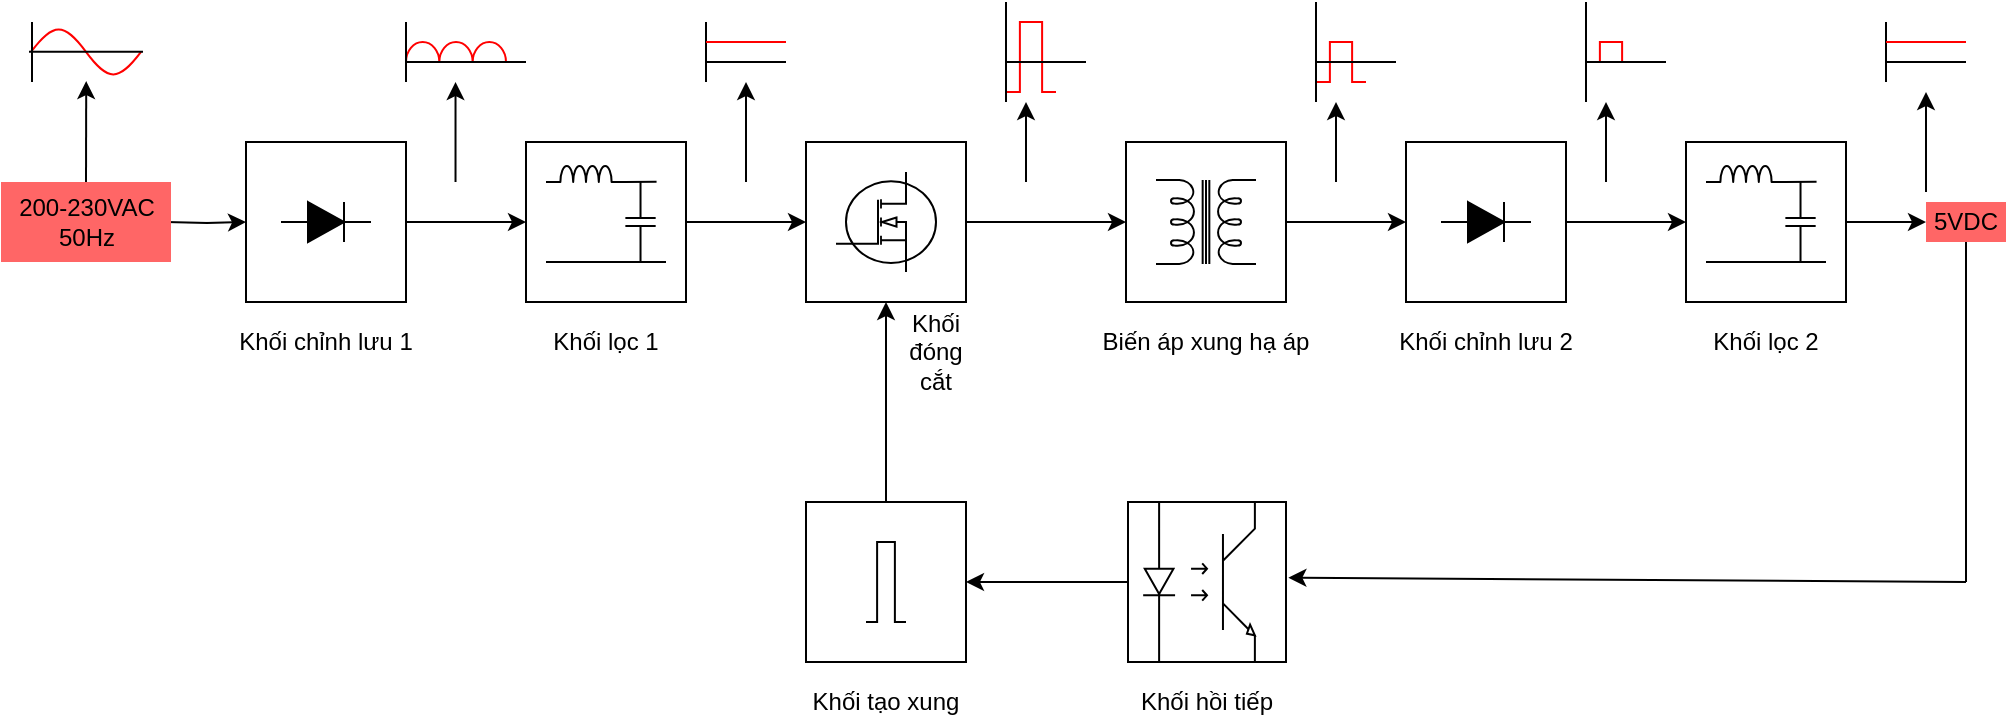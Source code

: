 <mxfile version="13.9.9" type="device"><diagram id="kXlX-AvxcL93v66EN-SS" name="Page-1"><mxGraphModel dx="1100" dy="433" grid="1" gridSize="10" guides="1" tooltips="1" connect="1" arrows="1" fold="1" page="1" pageScale="1" pageWidth="850" pageHeight="1100" math="0" shadow="0"><root><mxCell id="0"/><mxCell id="1" parent="0"/><mxCell id="2bdO5dBUbuhcQMpqRZEW-5" value="" style="edgeStyle=orthogonalEdgeStyle;rounded=0;orthogonalLoop=1;jettySize=auto;html=1;" edge="1" parent="1"><mxGeometry relative="1" as="geometry"><mxPoint x="160" y="200" as="sourcePoint"/><mxPoint x="200" y="200" as="targetPoint"/></mxGeometry></mxCell><mxCell id="2bdO5dBUbuhcQMpqRZEW-6" value="" style="pointerEvents=1;verticalLabelPosition=bottom;shadow=0;dashed=0;align=center;html=1;verticalAlign=top;shape=mxgraph.electrical.waveforms.sine_wave;strokeColor=#FF0000;" vertex="1" parent="1"><mxGeometry x="92.5" y="100" width="55" height="30" as="geometry"/></mxCell><mxCell id="2bdO5dBUbuhcQMpqRZEW-12" style="edgeStyle=orthogonalEdgeStyle;rounded=0;orthogonalLoop=1;jettySize=auto;html=1;entryX=0;entryY=0.5;entryDx=0;entryDy=0;" edge="1" parent="1" source="2bdO5dBUbuhcQMpqRZEW-7" target="2bdO5dBUbuhcQMpqRZEW-11"><mxGeometry relative="1" as="geometry"/></mxCell><mxCell id="2bdO5dBUbuhcQMpqRZEW-7" value="" style="whiteSpace=wrap;html=1;aspect=fixed;" vertex="1" parent="1"><mxGeometry x="200" y="160" width="80" height="80" as="geometry"/></mxCell><mxCell id="2bdO5dBUbuhcQMpqRZEW-8" value="" style="pointerEvents=1;fillColor=strokeColor;verticalLabelPosition=bottom;shadow=0;dashed=0;align=center;html=1;verticalAlign=top;shape=mxgraph.electrical.diodes.diode;" vertex="1" parent="1"><mxGeometry x="217.5" y="190" width="45" height="20" as="geometry"/></mxCell><mxCell id="2bdO5dBUbuhcQMpqRZEW-9" value="200-230VAC&lt;br&gt;50Hz" style="text;html=1;strokeColor=none;fillColor=#FF6666;align=center;verticalAlign=middle;whiteSpace=wrap;rounded=0;" vertex="1" parent="1"><mxGeometry x="77.5" y="180" width="85" height="40" as="geometry"/></mxCell><mxCell id="2bdO5dBUbuhcQMpqRZEW-10" value="Khối chỉnh lưu 1" style="text;html=1;strokeColor=none;fillColor=none;align=center;verticalAlign=middle;whiteSpace=wrap;rounded=0;" vertex="1" parent="1"><mxGeometry x="195" y="250" width="90" height="20" as="geometry"/></mxCell><mxCell id="2bdO5dBUbuhcQMpqRZEW-24" style="edgeStyle=orthogonalEdgeStyle;rounded=0;orthogonalLoop=1;jettySize=auto;html=1;entryX=0;entryY=0.5;entryDx=0;entryDy=0;" edge="1" parent="1" source="2bdO5dBUbuhcQMpqRZEW-11" target="2bdO5dBUbuhcQMpqRZEW-22"><mxGeometry relative="1" as="geometry"/></mxCell><mxCell id="2bdO5dBUbuhcQMpqRZEW-11" value="" style="whiteSpace=wrap;html=1;aspect=fixed;" vertex="1" parent="1"><mxGeometry x="340" y="160" width="80" height="80" as="geometry"/></mxCell><mxCell id="2bdO5dBUbuhcQMpqRZEW-13" value="" style="verticalLabelPosition=bottom;shadow=0;dashed=0;align=center;html=1;verticalAlign=top;shape=mxgraph.electrical.rot_mech.field;pointerEvents=1;strokeColor=#FF0000;" vertex="1" parent="1"><mxGeometry x="280" y="110" width="50" height="10" as="geometry"/></mxCell><mxCell id="2bdO5dBUbuhcQMpqRZEW-14" value="Khối lọc 1" style="text;html=1;strokeColor=none;fillColor=none;align=center;verticalAlign=middle;whiteSpace=wrap;rounded=0;" vertex="1" parent="1"><mxGeometry x="350" y="245" width="60" height="30" as="geometry"/></mxCell><mxCell id="2bdO5dBUbuhcQMpqRZEW-15" value="" style="endArrow=classic;html=1;exitX=0.5;exitY=0;exitDx=0;exitDy=0;entryX=0.502;entryY=0.985;entryDx=0;entryDy=0;entryPerimeter=0;" edge="1" parent="1" source="2bdO5dBUbuhcQMpqRZEW-9" target="2bdO5dBUbuhcQMpqRZEW-6"><mxGeometry width="50" height="50" relative="1" as="geometry"><mxPoint x="100" y="180" as="sourcePoint"/><mxPoint x="150" y="130" as="targetPoint"/></mxGeometry></mxCell><mxCell id="2bdO5dBUbuhcQMpqRZEW-16" value="" style="endArrow=classic;html=1;" edge="1" parent="1"><mxGeometry width="50" height="50" relative="1" as="geometry"><mxPoint x="304.76" y="180" as="sourcePoint"/><mxPoint x="304.76" y="130" as="targetPoint"/></mxGeometry></mxCell><mxCell id="2bdO5dBUbuhcQMpqRZEW-17" value="" style="pointerEvents=1;verticalLabelPosition=bottom;shadow=0;dashed=0;align=center;html=1;verticalAlign=top;shape=mxgraph.electrical.inductors.inductor_3;" vertex="1" parent="1"><mxGeometry x="350" y="172" width="40" height="8" as="geometry"/></mxCell><mxCell id="2bdO5dBUbuhcQMpqRZEW-18" value="" style="pointerEvents=1;verticalLabelPosition=bottom;shadow=0;dashed=0;align=center;html=1;verticalAlign=top;shape=mxgraph.electrical.capacitors.capacitor_1;rotation=-90;" vertex="1" parent="1"><mxGeometry x="377.26" y="192.44" width="40" height="15.15" as="geometry"/></mxCell><mxCell id="2bdO5dBUbuhcQMpqRZEW-19" value="" style="endArrow=none;html=1;entryX=1.003;entryY=1.03;entryDx=0;entryDy=0;entryPerimeter=0;" edge="1" parent="1" target="2bdO5dBUbuhcQMpqRZEW-18"><mxGeometry width="50" height="50" relative="1" as="geometry"><mxPoint x="390" y="180" as="sourcePoint"/><mxPoint x="460" y="130" as="targetPoint"/></mxGeometry></mxCell><mxCell id="2bdO5dBUbuhcQMpqRZEW-21" value="" style="endArrow=none;html=1;" edge="1" parent="1"><mxGeometry width="50" height="50" relative="1" as="geometry"><mxPoint x="350" y="220" as="sourcePoint"/><mxPoint x="410" y="220" as="targetPoint"/></mxGeometry></mxCell><mxCell id="2bdO5dBUbuhcQMpqRZEW-38" style="edgeStyle=orthogonalEdgeStyle;rounded=0;orthogonalLoop=1;jettySize=auto;html=1;entryX=0;entryY=0.5;entryDx=0;entryDy=0;strokeColor=#000000;" edge="1" parent="1" source="2bdO5dBUbuhcQMpqRZEW-22" target="2bdO5dBUbuhcQMpqRZEW-37"><mxGeometry relative="1" as="geometry"/></mxCell><mxCell id="2bdO5dBUbuhcQMpqRZEW-22" value="" style="whiteSpace=wrap;html=1;aspect=fixed;" vertex="1" parent="1"><mxGeometry x="480" y="160" width="80" height="80" as="geometry"/></mxCell><mxCell id="2bdO5dBUbuhcQMpqRZEW-25" value="" style="endArrow=classic;html=1;" edge="1" parent="1"><mxGeometry width="50" height="50" relative="1" as="geometry"><mxPoint x="450" y="180" as="sourcePoint"/><mxPoint x="450" y="130" as="targetPoint"/></mxGeometry></mxCell><mxCell id="2bdO5dBUbuhcQMpqRZEW-27" value="" style="endArrow=none;html=1;" edge="1" parent="1"><mxGeometry width="50" height="50" relative="1" as="geometry"><mxPoint x="93" y="130" as="sourcePoint"/><mxPoint x="93" y="100" as="targetPoint"/></mxGeometry></mxCell><mxCell id="2bdO5dBUbuhcQMpqRZEW-28" value="" style="endArrow=none;html=1;" edge="1" parent="1"><mxGeometry width="50" height="50" relative="1" as="geometry"><mxPoint x="91.5" y="114.92" as="sourcePoint"/><mxPoint x="148.5" y="114.92" as="targetPoint"/></mxGeometry></mxCell><mxCell id="2bdO5dBUbuhcQMpqRZEW-29" value="" style="endArrow=none;html=1;" edge="1" parent="1"><mxGeometry width="50" height="50" relative="1" as="geometry"><mxPoint x="280" y="130" as="sourcePoint"/><mxPoint x="280" y="100" as="targetPoint"/></mxGeometry></mxCell><mxCell id="2bdO5dBUbuhcQMpqRZEW-30" value="" style="endArrow=none;html=1;" edge="1" parent="1"><mxGeometry width="50" height="50" relative="1" as="geometry"><mxPoint x="280" y="120" as="sourcePoint"/><mxPoint x="340" y="120" as="targetPoint"/></mxGeometry></mxCell><mxCell id="2bdO5dBUbuhcQMpqRZEW-31" value="" style="endArrow=none;html=1;" edge="1" parent="1"><mxGeometry width="50" height="50" relative="1" as="geometry"><mxPoint x="430" y="130" as="sourcePoint"/><mxPoint x="430" y="100" as="targetPoint"/></mxGeometry></mxCell><mxCell id="2bdO5dBUbuhcQMpqRZEW-32" value="" style="endArrow=none;html=1;" edge="1" parent="1"><mxGeometry width="50" height="50" relative="1" as="geometry"><mxPoint x="430" y="120" as="sourcePoint"/><mxPoint x="470" y="120" as="targetPoint"/></mxGeometry></mxCell><mxCell id="2bdO5dBUbuhcQMpqRZEW-33" value="" style="endArrow=none;html=1;strokeColor=#FF0000;" edge="1" parent="1"><mxGeometry width="50" height="50" relative="1" as="geometry"><mxPoint x="430" y="110" as="sourcePoint"/><mxPoint x="470" y="110" as="targetPoint"/></mxGeometry></mxCell><mxCell id="2bdO5dBUbuhcQMpqRZEW-35" value="" style="verticalLabelPosition=bottom;shadow=0;dashed=0;align=center;html=1;verticalAlign=top;shape=mxgraph.electrical.mosfets1.mosfet_ic_n;strokeColor=#000000;" vertex="1" parent="1"><mxGeometry x="495" y="175.02" width="50" height="50" as="geometry"/></mxCell><mxCell id="2bdO5dBUbuhcQMpqRZEW-36" value="Khối đóng cắt" style="text;html=1;strokeColor=none;fillColor=none;align=center;verticalAlign=middle;whiteSpace=wrap;rounded=0;" vertex="1" parent="1"><mxGeometry x="525" y="255" width="40" height="20" as="geometry"/></mxCell><mxCell id="2bdO5dBUbuhcQMpqRZEW-50" style="edgeStyle=orthogonalEdgeStyle;rounded=0;orthogonalLoop=1;jettySize=auto;html=1;entryX=0;entryY=0.5;entryDx=0;entryDy=0;strokeColor=#000000;" edge="1" parent="1" source="2bdO5dBUbuhcQMpqRZEW-37" target="2bdO5dBUbuhcQMpqRZEW-48"><mxGeometry relative="1" as="geometry"/></mxCell><mxCell id="2bdO5dBUbuhcQMpqRZEW-37" value="" style="whiteSpace=wrap;html=1;aspect=fixed;strokeColor=#000000;" vertex="1" parent="1"><mxGeometry x="640" y="160" width="80" height="80" as="geometry"/></mxCell><mxCell id="2bdO5dBUbuhcQMpqRZEW-39" value="" style="pointerEvents=1;verticalLabelPosition=bottom;shadow=0;dashed=0;align=center;html=1;verticalAlign=top;shape=mxgraph.electrical.waveforms.pulse_1;strokeColor=#FF0000;" vertex="1" parent="1"><mxGeometry x="580" y="100" width="25" height="35" as="geometry"/></mxCell><mxCell id="2bdO5dBUbuhcQMpqRZEW-40" value="" style="endArrow=none;html=1;strokeColor=#000000;" edge="1" parent="1"><mxGeometry width="50" height="50" relative="1" as="geometry"><mxPoint x="580" y="120" as="sourcePoint"/><mxPoint x="620" y="120" as="targetPoint"/><Array as="points"/></mxGeometry></mxCell><mxCell id="2bdO5dBUbuhcQMpqRZEW-41" value="" style="endArrow=none;html=1;strokeColor=#000000;" edge="1" parent="1"><mxGeometry width="50" height="50" relative="1" as="geometry"><mxPoint x="580" y="140" as="sourcePoint"/><mxPoint x="580" y="90" as="targetPoint"/></mxGeometry></mxCell><mxCell id="2bdO5dBUbuhcQMpqRZEW-44" value="" style="endArrow=classic;html=1;strokeColor=#000000;" edge="1" parent="1"><mxGeometry width="50" height="50" relative="1" as="geometry"><mxPoint x="590" y="180" as="sourcePoint"/><mxPoint x="590" y="140" as="targetPoint"/></mxGeometry></mxCell><mxCell id="2bdO5dBUbuhcQMpqRZEW-45" value="" style="pointerEvents=1;verticalLabelPosition=bottom;shadow=0;dashed=0;align=center;html=1;verticalAlign=top;shape=mxgraph.electrical.inductors.transformer_2;strokeColor=#000000;rotation=-90;" vertex="1" parent="1"><mxGeometry x="659" y="175" width="42" height="50" as="geometry"/></mxCell><mxCell id="2bdO5dBUbuhcQMpqRZEW-46" value="Biến áp xung hạ áp" style="text;html=1;strokeColor=none;fillColor=none;align=center;verticalAlign=middle;whiteSpace=wrap;rounded=0;" vertex="1" parent="1"><mxGeometry x="625" y="250" width="110" height="20" as="geometry"/></mxCell><mxCell id="2bdO5dBUbuhcQMpqRZEW-58" style="edgeStyle=orthogonalEdgeStyle;rounded=0;orthogonalLoop=1;jettySize=auto;html=1;strokeColor=#000000;" edge="1" parent="1" source="2bdO5dBUbuhcQMpqRZEW-48" target="2bdO5dBUbuhcQMpqRZEW-52"><mxGeometry relative="1" as="geometry"/></mxCell><mxCell id="2bdO5dBUbuhcQMpqRZEW-48" value="" style="whiteSpace=wrap;html=1;aspect=fixed;" vertex="1" parent="1"><mxGeometry x="780" y="160" width="80" height="80" as="geometry"/></mxCell><mxCell id="2bdO5dBUbuhcQMpqRZEW-49" value="" style="pointerEvents=1;fillColor=strokeColor;verticalLabelPosition=bottom;shadow=0;dashed=0;align=center;html=1;verticalAlign=top;shape=mxgraph.electrical.diodes.diode;" vertex="1" parent="1"><mxGeometry x="797.5" y="190" width="45" height="20" as="geometry"/></mxCell><mxCell id="2bdO5dBUbuhcQMpqRZEW-51" value="Khối chỉnh lưu 2" style="text;html=1;strokeColor=none;fillColor=none;align=center;verticalAlign=middle;whiteSpace=wrap;rounded=0;" vertex="1" parent="1"><mxGeometry x="775" y="250" width="90" height="20" as="geometry"/></mxCell><mxCell id="2bdO5dBUbuhcQMpqRZEW-67" style="edgeStyle=orthogonalEdgeStyle;rounded=0;orthogonalLoop=1;jettySize=auto;html=1;strokeColor=#000000;" edge="1" parent="1" source="2bdO5dBUbuhcQMpqRZEW-52" target="2bdO5dBUbuhcQMpqRZEW-66"><mxGeometry relative="1" as="geometry"/></mxCell><mxCell id="2bdO5dBUbuhcQMpqRZEW-52" value="" style="whiteSpace=wrap;html=1;aspect=fixed;" vertex="1" parent="1"><mxGeometry x="920" y="160" width="80" height="80" as="geometry"/></mxCell><mxCell id="2bdO5dBUbuhcQMpqRZEW-53" value="Khối lọc 2" style="text;html=1;strokeColor=none;fillColor=none;align=center;verticalAlign=middle;whiteSpace=wrap;rounded=0;" vertex="1" parent="1"><mxGeometry x="930" y="245" width="60" height="30" as="geometry"/></mxCell><mxCell id="2bdO5dBUbuhcQMpqRZEW-54" value="" style="pointerEvents=1;verticalLabelPosition=bottom;shadow=0;dashed=0;align=center;html=1;verticalAlign=top;shape=mxgraph.electrical.inductors.inductor_3;" vertex="1" parent="1"><mxGeometry x="930" y="172" width="40" height="8" as="geometry"/></mxCell><mxCell id="2bdO5dBUbuhcQMpqRZEW-55" value="" style="pointerEvents=1;verticalLabelPosition=bottom;shadow=0;dashed=0;align=center;html=1;verticalAlign=top;shape=mxgraph.electrical.capacitors.capacitor_1;rotation=-90;" vertex="1" parent="1"><mxGeometry x="957.26" y="192.44" width="40" height="15.15" as="geometry"/></mxCell><mxCell id="2bdO5dBUbuhcQMpqRZEW-56" value="" style="endArrow=none;html=1;entryX=1.003;entryY=1.03;entryDx=0;entryDy=0;entryPerimeter=0;" edge="1" parent="1" target="2bdO5dBUbuhcQMpqRZEW-55"><mxGeometry width="50" height="50" relative="1" as="geometry"><mxPoint x="970" y="180" as="sourcePoint"/><mxPoint x="1040" y="130" as="targetPoint"/></mxGeometry></mxCell><mxCell id="2bdO5dBUbuhcQMpqRZEW-57" value="" style="endArrow=none;html=1;" edge="1" parent="1"><mxGeometry width="50" height="50" relative="1" as="geometry"><mxPoint x="930" y="220" as="sourcePoint"/><mxPoint x="990" y="220" as="targetPoint"/></mxGeometry></mxCell><mxCell id="2bdO5dBUbuhcQMpqRZEW-59" value="" style="pointerEvents=1;verticalLabelPosition=bottom;shadow=0;dashed=0;align=center;html=1;verticalAlign=top;shape=mxgraph.electrical.waveforms.pulse_1;strokeColor=#FF0000;" vertex="1" parent="1"><mxGeometry x="735" y="110" width="25" height="20" as="geometry"/></mxCell><mxCell id="2bdO5dBUbuhcQMpqRZEW-60" value="" style="endArrow=none;html=1;strokeColor=#000000;" edge="1" parent="1"><mxGeometry width="50" height="50" relative="1" as="geometry"><mxPoint x="735" y="140" as="sourcePoint"/><mxPoint x="735" y="90" as="targetPoint"/></mxGeometry></mxCell><mxCell id="2bdO5dBUbuhcQMpqRZEW-61" value="" style="endArrow=classic;html=1;strokeColor=#000000;" edge="1" parent="1"><mxGeometry width="50" height="50" relative="1" as="geometry"><mxPoint x="745" y="180" as="sourcePoint"/><mxPoint x="745" y="140" as="targetPoint"/></mxGeometry></mxCell><mxCell id="2bdO5dBUbuhcQMpqRZEW-62" value="" style="endArrow=none;html=1;strokeColor=#000000;" edge="1" parent="1"><mxGeometry width="50" height="50" relative="1" as="geometry"><mxPoint x="735" y="120" as="sourcePoint"/><mxPoint x="775" y="120" as="targetPoint"/><Array as="points"/></mxGeometry></mxCell><mxCell id="2bdO5dBUbuhcQMpqRZEW-63" value="" style="endArrow=none;html=1;" edge="1" parent="1"><mxGeometry width="50" height="50" relative="1" as="geometry"><mxPoint x="1020" y="130" as="sourcePoint"/><mxPoint x="1020" y="100" as="targetPoint"/></mxGeometry></mxCell><mxCell id="2bdO5dBUbuhcQMpqRZEW-64" value="" style="endArrow=none;html=1;" edge="1" parent="1"><mxGeometry width="50" height="50" relative="1" as="geometry"><mxPoint x="1020" y="120" as="sourcePoint"/><mxPoint x="1060" y="120" as="targetPoint"/></mxGeometry></mxCell><mxCell id="2bdO5dBUbuhcQMpqRZEW-65" value="" style="endArrow=none;html=1;strokeColor=#FF0000;" edge="1" parent="1"><mxGeometry width="50" height="50" relative="1" as="geometry"><mxPoint x="1020" y="110" as="sourcePoint"/><mxPoint x="1060" y="110" as="targetPoint"/></mxGeometry></mxCell><mxCell id="2bdO5dBUbuhcQMpqRZEW-66" value="5VDC" style="text;html=1;strokeColor=none;fillColor=#FF6666;align=center;verticalAlign=middle;whiteSpace=wrap;rounded=0;" vertex="1" parent="1"><mxGeometry x="1040" y="190" width="40" height="20" as="geometry"/></mxCell><mxCell id="2bdO5dBUbuhcQMpqRZEW-68" value="" style="endArrow=classic;html=1;strokeColor=#000000;" edge="1" parent="1"><mxGeometry width="50" height="50" relative="1" as="geometry"><mxPoint x="1040" y="185" as="sourcePoint"/><mxPoint x="1040" y="135" as="targetPoint"/></mxGeometry></mxCell><mxCell id="2bdO5dBUbuhcQMpqRZEW-69" value="" style="pointerEvents=1;verticalLabelPosition=bottom;shadow=0;dashed=0;align=center;html=1;verticalAlign=top;shape=mxgraph.electrical.waveforms.pulse_1;strokeColor=#FF0000;" vertex="1" parent="1"><mxGeometry x="870" y="110" width="25" height="10" as="geometry"/></mxCell><mxCell id="2bdO5dBUbuhcQMpqRZEW-70" value="" style="endArrow=none;html=1;strokeColor=#000000;" edge="1" parent="1"><mxGeometry width="50" height="50" relative="1" as="geometry"><mxPoint x="870.0" y="140" as="sourcePoint"/><mxPoint x="870.0" y="90" as="targetPoint"/></mxGeometry></mxCell><mxCell id="2bdO5dBUbuhcQMpqRZEW-71" value="" style="endArrow=none;html=1;strokeColor=#000000;" edge="1" parent="1"><mxGeometry width="50" height="50" relative="1" as="geometry"><mxPoint x="870.0" y="120" as="sourcePoint"/><mxPoint x="910.0" y="120" as="targetPoint"/><Array as="points"/></mxGeometry></mxCell><mxCell id="2bdO5dBUbuhcQMpqRZEW-72" value="" style="endArrow=classic;html=1;strokeColor=#000000;" edge="1" parent="1"><mxGeometry width="50" height="50" relative="1" as="geometry"><mxPoint x="880" y="180" as="sourcePoint"/><mxPoint x="880" y="140" as="targetPoint"/></mxGeometry></mxCell><mxCell id="2bdO5dBUbuhcQMpqRZEW-74" value="Khối hồi tiếp" style="text;html=1;strokeColor=none;fillColor=none;align=center;verticalAlign=middle;whiteSpace=wrap;rounded=0;" vertex="1" parent="1"><mxGeometry x="641" y="430" width="79" height="20" as="geometry"/></mxCell><mxCell id="2bdO5dBUbuhcQMpqRZEW-85" style="edgeStyle=orthogonalEdgeStyle;rounded=0;orthogonalLoop=1;jettySize=auto;html=1;entryX=1;entryY=0.5;entryDx=0;entryDy=0;strokeColor=#000000;" edge="1" parent="1" source="2bdO5dBUbuhcQMpqRZEW-80" target="2bdO5dBUbuhcQMpqRZEW-83"><mxGeometry relative="1" as="geometry"/></mxCell><mxCell id="2bdO5dBUbuhcQMpqRZEW-80" value="" style="verticalLabelPosition=bottom;shadow=0;dashed=0;align=center;html=1;verticalAlign=top;shape=mxgraph.electrical.opto_electronics.opto-coupler;strokeColor=#000000;" vertex="1" parent="1"><mxGeometry x="641" y="340" width="79" height="80" as="geometry"/></mxCell><mxCell id="2bdO5dBUbuhcQMpqRZEW-81" value="" style="endArrow=none;html=1;strokeColor=#000000;entryX=0.5;entryY=1;entryDx=0;entryDy=0;" edge="1" parent="1" target="2bdO5dBUbuhcQMpqRZEW-66"><mxGeometry width="50" height="50" relative="1" as="geometry"><mxPoint x="1060" y="380" as="sourcePoint"/><mxPoint x="1030" y="240" as="targetPoint"/></mxGeometry></mxCell><mxCell id="2bdO5dBUbuhcQMpqRZEW-82" value="" style="endArrow=classic;html=1;strokeColor=#000000;entryX=1.015;entryY=0.473;entryDx=0;entryDy=0;entryPerimeter=0;" edge="1" parent="1" target="2bdO5dBUbuhcQMpqRZEW-80"><mxGeometry width="50" height="50" relative="1" as="geometry"><mxPoint x="1060" y="380" as="sourcePoint"/><mxPoint x="920" y="350" as="targetPoint"/></mxGeometry></mxCell><mxCell id="2bdO5dBUbuhcQMpqRZEW-87" style="edgeStyle=orthogonalEdgeStyle;rounded=0;orthogonalLoop=1;jettySize=auto;html=1;entryX=0.5;entryY=1;entryDx=0;entryDy=0;strokeColor=#000000;" edge="1" parent="1" source="2bdO5dBUbuhcQMpqRZEW-83" target="2bdO5dBUbuhcQMpqRZEW-22"><mxGeometry relative="1" as="geometry"/></mxCell><mxCell id="2bdO5dBUbuhcQMpqRZEW-83" value="" style="whiteSpace=wrap;html=1;aspect=fixed;strokeColor=#000000;fillColor=#FFFFFF;" vertex="1" parent="1"><mxGeometry x="480" y="340" width="80" height="80" as="geometry"/></mxCell><mxCell id="2bdO5dBUbuhcQMpqRZEW-84" value="" style="pointerEvents=1;verticalLabelPosition=bottom;shadow=0;dashed=0;align=center;html=1;verticalAlign=top;shape=mxgraph.electrical.waveforms.pulse_1;strokeColor=#000000;fillColor=#FFFFFF;" vertex="1" parent="1"><mxGeometry x="510" y="360" width="20" height="40" as="geometry"/></mxCell><mxCell id="2bdO5dBUbuhcQMpqRZEW-86" value="Khối tạo xung" style="text;html=1;strokeColor=none;fillColor=none;align=center;verticalAlign=middle;whiteSpace=wrap;rounded=0;" vertex="1" parent="1"><mxGeometry x="475" y="430" width="90" height="20" as="geometry"/></mxCell></root></mxGraphModel></diagram></mxfile>